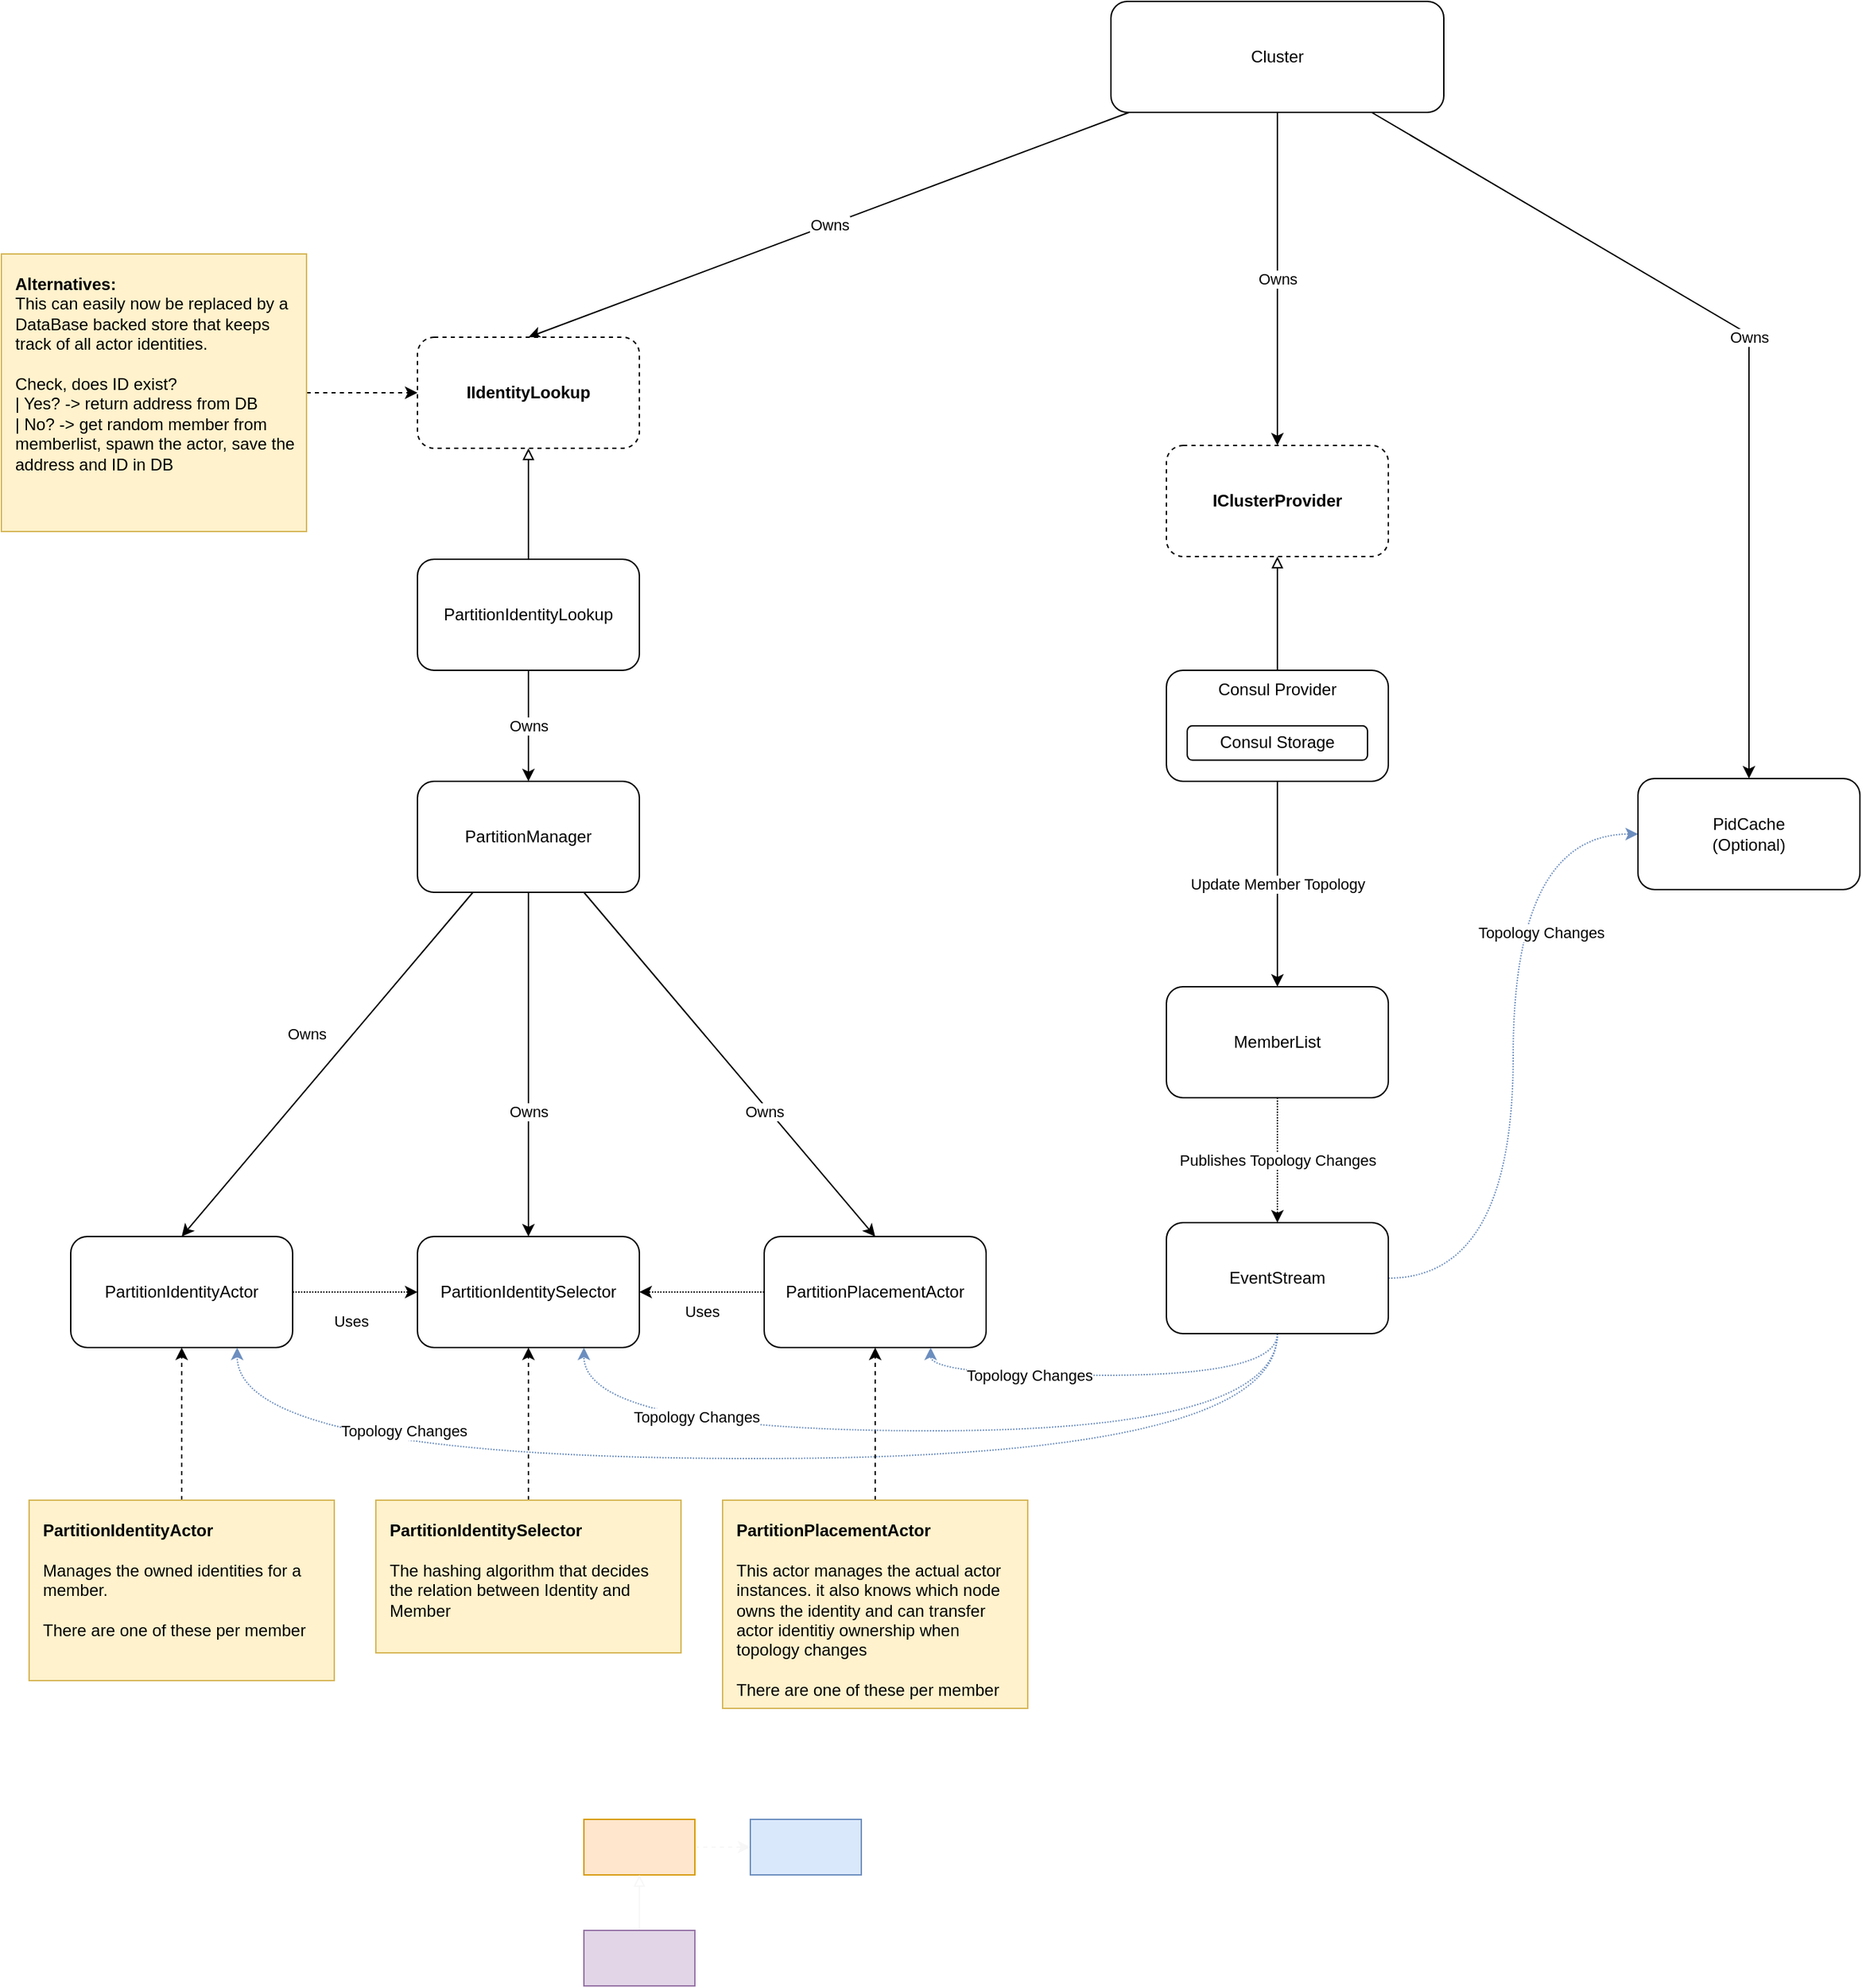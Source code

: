 <mxfile version="12.5.3" type="device" pages="2"><diagram id="WFvMp7btIZ0b-NT_tO5h" name="Sida-1"><mxGraphModel dx="3565" dy="2293" grid="1" gridSize="10" guides="1" tooltips="1" connect="1" arrows="1" fold="1" page="0" pageScale="1" pageWidth="827" pageHeight="1169" math="0" shadow="0"><root><mxCell id="0"/><mxCell id="1" parent="0"/><mxCell id="2RyqPI14Vohf5Yq6YW9K-1" value="Update Member Topology" style="edgeStyle=orthogonalEdgeStyle;rounded=0;orthogonalLoop=1;jettySize=auto;html=1;exitX=0.5;exitY=1;exitDx=0;exitDy=0;entryX=0.5;entryY=0;entryDx=0;entryDy=0;" parent="1" source="2RyqPI14Vohf5Yq6YW9K-2" target="34hTSz4FNjIjWeJ4wpEn-2" edge="1"><mxGeometry relative="1" as="geometry"/></mxCell><mxCell id="34hTSz4FNjIjWeJ4wpEn-1" value="IClusterProvider" style="rounded=1;whiteSpace=wrap;html=1;dashed=1;fontStyle=1" parent="1" vertex="1"><mxGeometry x="180" y="240" width="160" height="80" as="geometry"/></mxCell><mxCell id="2RyqPI14Vohf5Yq6YW9K-8" value="Topology Changes" style="edgeStyle=orthogonalEdgeStyle;rounded=0;orthogonalLoop=1;jettySize=auto;html=1;exitX=1;exitY=0.5;exitDx=0;exitDy=0;entryX=0;entryY=0.5;entryDx=0;entryDy=0;endArrow=classic;endFill=1;curved=1;fillColor=#dae8fc;strokeColor=#6c8ebf;dashed=1;dashPattern=1 1;" parent="1" source="NFPF70iXqPAMMK8sq8Yy-20" target="2RyqPI14Vohf5Yq6YW9K-7" edge="1"><mxGeometry x="0.358" y="-20" relative="1" as="geometry"><mxPoint as="offset"/></mxGeometry></mxCell><mxCell id="NFPF70iXqPAMMK8sq8Yy-21" value="Publishes Topology Changes" style="edgeStyle=orthogonalEdgeStyle;curved=1;rounded=0;orthogonalLoop=1;jettySize=auto;html=1;exitX=0.5;exitY=1;exitDx=0;exitDy=0;entryX=0.5;entryY=0;entryDx=0;entryDy=0;dashed=1;dashPattern=1 1;" edge="1" parent="1" source="34hTSz4FNjIjWeJ4wpEn-2" target="NFPF70iXqPAMMK8sq8Yy-20"><mxGeometry relative="1" as="geometry"/></mxCell><mxCell id="34hTSz4FNjIjWeJ4wpEn-2" value="MemberList" style="rounded=1;whiteSpace=wrap;html=1;" parent="1" vertex="1"><mxGeometry x="180" y="630" width="160" height="80" as="geometry"/></mxCell><mxCell id="2RyqPI14Vohf5Yq6YW9K-4" style="edgeStyle=orthogonalEdgeStyle;rounded=0;orthogonalLoop=1;jettySize=auto;html=1;exitX=0.5;exitY=0;exitDx=0;exitDy=0;entryX=0.5;entryY=1;entryDx=0;entryDy=0;endArrow=block;endFill=0;" parent="1" source="2RyqPI14Vohf5Yq6YW9K-2" target="34hTSz4FNjIjWeJ4wpEn-1" edge="1"><mxGeometry relative="1" as="geometry"/></mxCell><mxCell id="2RyqPI14Vohf5Yq6YW9K-7" value="PidCache&lt;br&gt;(Optional)" style="rounded=1;whiteSpace=wrap;html=1;" parent="1" vertex="1"><mxGeometry x="520" y="480" width="160" height="80" as="geometry"/></mxCell><mxCell id="2RyqPI14Vohf5Yq6YW9K-11" value="Owns" style="rounded=0;orthogonalLoop=1;jettySize=auto;html=1;exitX=0.25;exitY=1;exitDx=0;exitDy=0;entryX=0.5;entryY=0;entryDx=0;entryDy=0;endArrow=classic;endFill=1;" parent="1" source="2RyqPI14Vohf5Yq6YW9K-9" target="2RyqPI14Vohf5Yq6YW9K-10" edge="1"><mxGeometry x="-0.043" y="-26" relative="1" as="geometry"><mxPoint as="offset"/></mxGeometry></mxCell><mxCell id="NFPF70iXqPAMMK8sq8Yy-2" value="Owns" style="edgeStyle=none;rounded=0;orthogonalLoop=1;jettySize=auto;html=1;exitX=0.75;exitY=1;exitDx=0;exitDy=0;entryX=0.5;entryY=0;entryDx=0;entryDy=0;" edge="1" parent="1" source="2RyqPI14Vohf5Yq6YW9K-9" target="NFPF70iXqPAMMK8sq8Yy-1"><mxGeometry x="0.259" y="-3" relative="1" as="geometry"><mxPoint as="offset"/></mxGeometry></mxCell><mxCell id="NFPF70iXqPAMMK8sq8Yy-6" value="Owns" style="rounded=0;orthogonalLoop=1;jettySize=auto;html=1;exitX=0.5;exitY=1;exitDx=0;exitDy=0;entryX=0.5;entryY=0;entryDx=0;entryDy=0;" edge="1" parent="1" source="2RyqPI14Vohf5Yq6YW9K-9" target="NFPF70iXqPAMMK8sq8Yy-5"><mxGeometry x="0.274" relative="1" as="geometry"><mxPoint as="offset"/></mxGeometry></mxCell><mxCell id="2RyqPI14Vohf5Yq6YW9K-9" value="PartitionManager" style="rounded=1;whiteSpace=wrap;html=1;" parent="1" vertex="1"><mxGeometry x="-360" y="482" width="160" height="80" as="geometry"/></mxCell><mxCell id="NFPF70iXqPAMMK8sq8Yy-7" value="Uses" style="edgeStyle=none;rounded=0;orthogonalLoop=1;jettySize=auto;html=1;exitX=1;exitY=0.5;exitDx=0;exitDy=0;entryX=0;entryY=0.5;entryDx=0;entryDy=0;dashed=1;dashPattern=1 1;" edge="1" parent="1" source="2RyqPI14Vohf5Yq6YW9K-10" target="NFPF70iXqPAMMK8sq8Yy-5"><mxGeometry x="-0.083" y="-21" relative="1" as="geometry"><mxPoint as="offset"/></mxGeometry></mxCell><mxCell id="2RyqPI14Vohf5Yq6YW9K-10" value="PartitionIdentityActor" style="rounded=1;whiteSpace=wrap;html=1;" parent="1" vertex="1"><mxGeometry x="-610" y="810" width="160" height="80" as="geometry"/></mxCell><mxCell id="2RyqPI14Vohf5Yq6YW9K-13" value="Owns" style="rounded=0;orthogonalLoop=1;jettySize=auto;html=1;entryX=0.5;entryY=0;entryDx=0;entryDy=0;endArrow=classic;endFill=1;" parent="1" source="2RyqPI14Vohf5Yq6YW9K-12" target="34hTSz4FNjIjWeJ4wpEn-1" edge="1"><mxGeometry relative="1" as="geometry"/></mxCell><mxCell id="2RyqPI14Vohf5Yq6YW9K-16" value="Owns" style="edgeStyle=none;rounded=0;orthogonalLoop=1;jettySize=auto;html=1;entryX=0.5;entryY=0;entryDx=0;entryDy=0;endArrow=classic;endFill=1;" parent="1" source="2RyqPI14Vohf5Yq6YW9K-12" target="2RyqPI14Vohf5Yq6YW9K-15" edge="1"><mxGeometry relative="1" as="geometry"/></mxCell><mxCell id="2RyqPI14Vohf5Yq6YW9K-24" value="Owns" style="edgeStyle=none;rounded=0;orthogonalLoop=1;jettySize=auto;html=1;entryX=0.5;entryY=0;entryDx=0;entryDy=0;endArrow=classic;endFill=1;" parent="1" source="2RyqPI14Vohf5Yq6YW9K-12" target="2RyqPI14Vohf5Yq6YW9K-7" edge="1"><mxGeometry relative="1" as="geometry"><Array as="points"><mxPoint x="600" y="160"/></Array></mxGeometry></mxCell><mxCell id="2RyqPI14Vohf5Yq6YW9K-12" value="Cluster" style="rounded=1;whiteSpace=wrap;html=1;" parent="1" vertex="1"><mxGeometry x="140" y="-80" width="240" height="80" as="geometry"/></mxCell><mxCell id="2RyqPI14Vohf5Yq6YW9K-15" value="IIdentityLookup" style="rounded=1;whiteSpace=wrap;html=1;dashed=1;fontStyle=1" parent="1" vertex="1"><mxGeometry x="-360" y="162" width="160" height="80" as="geometry"/></mxCell><mxCell id="2RyqPI14Vohf5Yq6YW9K-19" value="Owns" style="edgeStyle=none;rounded=0;orthogonalLoop=1;jettySize=auto;html=1;exitX=0.5;exitY=1;exitDx=0;exitDy=0;entryX=0.5;entryY=0;entryDx=0;entryDy=0;endArrow=classic;endFill=1;" parent="1" source="2RyqPI14Vohf5Yq6YW9K-18" target="2RyqPI14Vohf5Yq6YW9K-9" edge="1"><mxGeometry relative="1" as="geometry"/></mxCell><mxCell id="2RyqPI14Vohf5Yq6YW9K-20" style="edgeStyle=none;rounded=0;orthogonalLoop=1;jettySize=auto;html=1;exitX=0.5;exitY=0;exitDx=0;exitDy=0;entryX=0.5;entryY=1;entryDx=0;entryDy=0;endArrow=block;endFill=0;" parent="1" source="2RyqPI14Vohf5Yq6YW9K-18" target="2RyqPI14Vohf5Yq6YW9K-15" edge="1"><mxGeometry relative="1" as="geometry"/></mxCell><mxCell id="2RyqPI14Vohf5Yq6YW9K-18" value="PartitionIdentityLookup" style="rounded=1;whiteSpace=wrap;html=1;" parent="1" vertex="1"><mxGeometry x="-360" y="322" width="160" height="80" as="geometry"/></mxCell><mxCell id="2RyqPI14Vohf5Yq6YW9K-30" style="edgeStyle=none;rounded=0;orthogonalLoop=1;jettySize=auto;html=1;exitX=1;exitY=0.5;exitDx=0;exitDy=0;entryX=0;entryY=0.5;entryDx=0;entryDy=0;labelBackgroundColor=none;endArrow=classic;endFill=1;strokeColor=#000000;fontColor=#000000;dashed=1;" parent="1" source="2RyqPI14Vohf5Yq6YW9K-27" target="2RyqPI14Vohf5Yq6YW9K-15" edge="1"><mxGeometry relative="1" as="geometry"/></mxCell><mxCell id="2RyqPI14Vohf5Yq6YW9K-27" value="&lt;b&gt;Alternatives:&lt;/b&gt;&lt;br&gt;This can easily now be replaced by a DataBase backed store that keeps track of all actor identities.&lt;br&gt;&lt;br&gt;Check, does ID exist?&lt;br&gt;| Yes? -&amp;gt; return address from DB&lt;br&gt;| No? -&amp;gt; get random member from memberlist, spawn the actor, save the address and ID in DB" style="rounded=0;whiteSpace=wrap;html=1;fillColor=#fff2cc;strokeColor=#d6b656;align=left;spacing=10;verticalAlign=top;" parent="1" vertex="1"><mxGeometry x="-660" y="102" width="220" height="200" as="geometry"/></mxCell><mxCell id="2RyqPI14Vohf5Yq6YW9K-31" value="" style="group" parent="1" vertex="1" connectable="0"><mxGeometry x="180" y="402" width="160" height="80" as="geometry"/></mxCell><mxCell id="2RyqPI14Vohf5Yq6YW9K-2" value="Consul Provider" style="rounded=1;whiteSpace=wrap;html=1;verticalAlign=top;" parent="2RyqPI14Vohf5Yq6YW9K-31" vertex="1"><mxGeometry width="160" height="80" as="geometry"/></mxCell><mxCell id="2RyqPI14Vohf5Yq6YW9K-5" value="Consul Storage" style="rounded=1;whiteSpace=wrap;html=1;" parent="2RyqPI14Vohf5Yq6YW9K-31" vertex="1"><mxGeometry x="15" y="40.002" width="130" height="24.762" as="geometry"/></mxCell><mxCell id="ygqvUIiqwtzbZRJ3ZaE1-3" style="edgeStyle=none;rounded=0;orthogonalLoop=1;jettySize=auto;html=1;exitX=0.5;exitY=0;exitDx=0;exitDy=0;dashed=1;labelBackgroundColor=#ffffff;endArrow=classic;endFill=1;strokeColor=#000000;fontColor=#000000;entryX=0.5;entryY=1;entryDx=0;entryDy=0;" parent="1" source="ygqvUIiqwtzbZRJ3ZaE1-2" target="2RyqPI14Vohf5Yq6YW9K-10" edge="1"><mxGeometry relative="1" as="geometry"><mxPoint x="-500" y="365" as="targetPoint"/></mxGeometry></mxCell><mxCell id="ygqvUIiqwtzbZRJ3ZaE1-2" value="&lt;b&gt;PartitionIdentityActor&lt;br&gt;&lt;/b&gt;&lt;br&gt;Manages the owned identities for a member.&lt;br&gt;&lt;br&gt;There are one of these per member" style="rounded=0;whiteSpace=wrap;html=1;fillColor=#fff2cc;strokeColor=#d6b656;align=left;spacing=10;verticalAlign=top;" parent="1" vertex="1"><mxGeometry x="-640" y="1000" width="220" height="130" as="geometry"/></mxCell><mxCell id="ygqvUIiqwtzbZRJ3ZaE1-9" style="edgeStyle=none;rounded=0;orthogonalLoop=1;jettySize=auto;html=1;exitX=1;exitY=0.5;exitDx=0;exitDy=0;entryX=0;entryY=0.5;entryDx=0;entryDy=0;dashed=1;labelBackgroundColor=#ffffff;endArrow=classic;endFill=1;strokeColor=#F7F7F7;fontColor=#000000;" parent="1" source="ygqvUIiqwtzbZRJ3ZaE1-6" target="ygqvUIiqwtzbZRJ3ZaE1-7" edge="1"><mxGeometry relative="1" as="geometry"/></mxCell><mxCell id="ygqvUIiqwtzbZRJ3ZaE1-6" value="" style="rounded=0;whiteSpace=wrap;html=1;strokeColor=#d79b00;fillColor=#ffe6cc;align=left;" parent="1" vertex="1"><mxGeometry x="-240" y="1230" width="80" height="40" as="geometry"/></mxCell><mxCell id="ygqvUIiqwtzbZRJ3ZaE1-7" value="" style="rounded=0;whiteSpace=wrap;html=1;strokeColor=#6c8ebf;fillColor=#dae8fc;align=left;" parent="1" vertex="1"><mxGeometry x="-120" y="1230" width="80" height="40" as="geometry"/></mxCell><mxCell id="ygqvUIiqwtzbZRJ3ZaE1-10" style="edgeStyle=none;rounded=0;orthogonalLoop=1;jettySize=auto;html=1;exitX=0.5;exitY=0;exitDx=0;exitDy=0;entryX=0.5;entryY=1;entryDx=0;entryDy=0;labelBackgroundColor=#ffffff;endArrow=block;endFill=0;strokeColor=#F7F7F7;fontColor=#000000;" parent="1" source="ygqvUIiqwtzbZRJ3ZaE1-8" target="ygqvUIiqwtzbZRJ3ZaE1-6" edge="1"><mxGeometry relative="1" as="geometry"/></mxCell><mxCell id="ygqvUIiqwtzbZRJ3ZaE1-8" value="" style="rounded=0;whiteSpace=wrap;html=1;strokeColor=#9673a6;fillColor=#e1d5e7;align=left;" parent="1" vertex="1"><mxGeometry x="-240" y="1310" width="80" height="40" as="geometry"/></mxCell><mxCell id="NFPF70iXqPAMMK8sq8Yy-8" value="Uses" style="edgeStyle=none;rounded=0;orthogonalLoop=1;jettySize=auto;html=1;exitX=0;exitY=0.5;exitDx=0;exitDy=0;entryX=1;entryY=0.5;entryDx=0;entryDy=0;dashed=1;dashPattern=1 1;" edge="1" parent="1" source="NFPF70iXqPAMMK8sq8Yy-1" target="NFPF70iXqPAMMK8sq8Yy-5"><mxGeometry y="14" relative="1" as="geometry"><mxPoint as="offset"/></mxGeometry></mxCell><mxCell id="NFPF70iXqPAMMK8sq8Yy-1" value="PartitionPlacementActor" style="rounded=1;whiteSpace=wrap;html=1;" vertex="1" parent="1"><mxGeometry x="-110" y="810" width="160" height="80" as="geometry"/></mxCell><mxCell id="NFPF70iXqPAMMK8sq8Yy-4" style="edgeStyle=none;rounded=0;orthogonalLoop=1;jettySize=auto;html=1;exitX=0.5;exitY=0;exitDx=0;exitDy=0;entryX=0.5;entryY=1;entryDx=0;entryDy=0;dashed=1;" edge="1" parent="1" source="NFPF70iXqPAMMK8sq8Yy-3" target="NFPF70iXqPAMMK8sq8Yy-1"><mxGeometry relative="1" as="geometry"/></mxCell><mxCell id="NFPF70iXqPAMMK8sq8Yy-3" value="&lt;b&gt;PartitionPlacementActor&lt;br&gt;&lt;/b&gt;&lt;br&gt;This actor manages the actual actor instances. it also knows which node owns the identity and can transfer actor identitiy ownership when topology changes&lt;br&gt;&lt;br&gt;There are one of these per member" style="rounded=0;whiteSpace=wrap;html=1;fillColor=#fff2cc;strokeColor=#d6b656;align=left;spacing=10;verticalAlign=top;" vertex="1" parent="1"><mxGeometry x="-140" y="1000" width="220" height="150" as="geometry"/></mxCell><mxCell id="NFPF70iXqPAMMK8sq8Yy-5" value="PartitionIdentitySelector" style="rounded=1;whiteSpace=wrap;html=1;" vertex="1" parent="1"><mxGeometry x="-360" y="810" width="160" height="80" as="geometry"/></mxCell><mxCell id="NFPF70iXqPAMMK8sq8Yy-10" style="edgeStyle=none;rounded=0;orthogonalLoop=1;jettySize=auto;html=1;exitX=0.5;exitY=0;exitDx=0;exitDy=0;entryX=0.5;entryY=1;entryDx=0;entryDy=0;dashed=1;" edge="1" parent="1" source="NFPF70iXqPAMMK8sq8Yy-9" target="NFPF70iXqPAMMK8sq8Yy-5"><mxGeometry relative="1" as="geometry"/></mxCell><mxCell id="NFPF70iXqPAMMK8sq8Yy-9" value="&lt;span style=&quot;text-align: center&quot;&gt;&lt;b&gt;PartitionIdentitySelector&lt;/b&gt;&lt;/span&gt;&lt;b&gt;&lt;br&gt;&lt;/b&gt;&lt;br&gt;The hashing algorithm that decides the relation between Identity and Member" style="rounded=0;whiteSpace=wrap;html=1;fillColor=#fff2cc;strokeColor=#d6b656;align=left;spacing=10;verticalAlign=top;" vertex="1" parent="1"><mxGeometry x="-390" y="1000" width="220" height="110" as="geometry"/></mxCell><mxCell id="NFPF70iXqPAMMK8sq8Yy-16" value="Topology Changes" style="rounded=0;orthogonalLoop=1;jettySize=auto;html=1;exitX=0.5;exitY=1;exitDx=0;exitDy=0;entryX=0.75;entryY=1;entryDx=0;entryDy=0;endArrow=classic;endFill=1;edgeStyle=orthogonalEdgeStyle;curved=1;fillColor=#dae8fc;strokeColor=#6c8ebf;dashed=1;dashPattern=1 1;" edge="1" parent="1" source="NFPF70iXqPAMMK8sq8Yy-20" target="NFPF70iXqPAMMK8sq8Yy-1"><mxGeometry x="0.398" relative="1" as="geometry"><mxPoint x="350" y="532" as="sourcePoint"/><mxPoint x="530" y="530" as="targetPoint"/><mxPoint as="offset"/></mxGeometry></mxCell><mxCell id="NFPF70iXqPAMMK8sq8Yy-17" value="Topology Changes" style="rounded=0;orthogonalLoop=1;jettySize=auto;html=1;exitX=0.5;exitY=1;exitDx=0;exitDy=0;entryX=0.75;entryY=1;entryDx=0;entryDy=0;endArrow=classic;endFill=1;edgeStyle=orthogonalEdgeStyle;curved=1;fillColor=#dae8fc;strokeColor=#6c8ebf;dashed=1;dashPattern=1 1;" edge="1" parent="1" source="NFPF70iXqPAMMK8sq8Yy-20" target="NFPF70iXqPAMMK8sq8Yy-5"><mxGeometry x="0.554" y="-10" relative="1" as="geometry"><mxPoint x="190" y="552" as="sourcePoint"/><mxPoint x="36" y="819.04" as="targetPoint"/><mxPoint as="offset"/><Array as="points"><mxPoint x="260" y="950"/><mxPoint x="-240" y="950"/></Array></mxGeometry></mxCell><mxCell id="NFPF70iXqPAMMK8sq8Yy-19" value="Topology Changes" style="rounded=0;orthogonalLoop=1;jettySize=auto;html=1;exitX=0.5;exitY=1;exitDx=0;exitDy=0;entryX=0.75;entryY=1;entryDx=0;entryDy=0;endArrow=classic;endFill=1;edgeStyle=orthogonalEdgeStyle;curved=1;fillColor=#dae8fc;strokeColor=#6c8ebf;dashed=1;dashPattern=1 1;" edge="1" parent="1" source="NFPF70iXqPAMMK8sq8Yy-20" target="2RyqPI14Vohf5Yq6YW9K-10"><mxGeometry x="0.565" y="-20" relative="1" as="geometry"><mxPoint x="190" y="532" as="sourcePoint"/><mxPoint x="-230" y="820" as="targetPoint"/><mxPoint as="offset"/><Array as="points"><mxPoint x="260" y="970"/><mxPoint x="-490" y="970"/></Array></mxGeometry></mxCell><mxCell id="NFPF70iXqPAMMK8sq8Yy-20" value="EventStream" style="rounded=1;whiteSpace=wrap;html=1;" vertex="1" parent="1"><mxGeometry x="180" y="800" width="160" height="80" as="geometry"/></mxCell></root></mxGraphModel></diagram><diagram id="JHREhL_XiQ6nAfY-3SJM" name="Sida-2"><mxGraphModel dx="1301" dy="891" grid="1" gridSize="10" guides="1" tooltips="1" connect="1" arrows="1" fold="1" page="1" pageScale="1" pageWidth="827" pageHeight="1169" math="0" shadow="0"><root><mxCell id="YdWo_CgDMyIYn7CC9BJ6-0"/><mxCell id="YdWo_CgDMyIYn7CC9BJ6-1" parent="YdWo_CgDMyIYn7CC9BJ6-0"/><mxCell id="2Sd9IEGTIzR6kncfOj3j-5" value="Member 2" style="rounded=0;whiteSpace=wrap;html=1;verticalAlign=top;fontStyle=1" vertex="1" parent="YdWo_CgDMyIYn7CC9BJ6-1"><mxGeometry x="400" y="320" width="200" height="450" as="geometry"/></mxCell><mxCell id="2Sd9IEGTIzR6kncfOj3j-6" value="PartitionIdentityActor" style="rounded=0;whiteSpace=wrap;html=1;verticalAlign=top;" vertex="1" parent="YdWo_CgDMyIYn7CC9BJ6-1"><mxGeometry x="420" y="360" width="160" height="170" as="geometry"/></mxCell><mxCell id="2Sd9IEGTIzR6kncfOj3j-7" value="PartitionPlacementActor" style="rounded=0;whiteSpace=wrap;html=1;verticalAlign=top;" vertex="1" parent="YdWo_CgDMyIYn7CC9BJ6-1"><mxGeometry x="420" y="554" width="160" height="196" as="geometry"/></mxCell><mxCell id="2Sd9IEGTIzR6kncfOj3j-9" value="Member 3" style="rounded=0;whiteSpace=wrap;html=1;verticalAlign=top;fontStyle=1" vertex="1" parent="YdWo_CgDMyIYn7CC9BJ6-1"><mxGeometry x="640" y="320" width="200" height="450" as="geometry"/></mxCell><mxCell id="2Sd9IEGTIzR6kncfOj3j-10" value="PartitionIdentityActor" style="rounded=0;whiteSpace=wrap;html=1;verticalAlign=top;" vertex="1" parent="YdWo_CgDMyIYn7CC9BJ6-1"><mxGeometry x="660" y="360" width="160" height="170" as="geometry"/></mxCell><mxCell id="2Sd9IEGTIzR6kncfOj3j-11" value="PartitionPlacementActor" style="rounded=0;whiteSpace=wrap;html=1;verticalAlign=top;" vertex="1" parent="YdWo_CgDMyIYn7CC9BJ6-1"><mxGeometry x="660" y="554" width="160" height="196" as="geometry"/></mxCell><mxCell id="2Sd9IEGTIzR6kncfOj3j-0" value="Member 1" style="rounded=0;whiteSpace=wrap;html=1;verticalAlign=top;fontStyle=1" vertex="1" parent="YdWo_CgDMyIYn7CC9BJ6-1"><mxGeometry x="160" y="320" width="200" height="450" as="geometry"/></mxCell><mxCell id="efIGFya5DN-QNWJSJOuT-6" value="On Member2" style="edgeStyle=none;rounded=0;orthogonalLoop=1;jettySize=auto;html=1;exitX=0.75;exitY=0;exitDx=0;exitDy=0;entryX=0.149;entryY=1.033;entryDx=0;entryDy=0;entryPerimeter=0;" edge="1" parent="YdWo_CgDMyIYn7CC9BJ6-1" source="2Sd9IEGTIzR6kncfOj3j-1" target="efIGFya5DN-QNWJSJOuT-2"><mxGeometry relative="1" as="geometry"/></mxCell><mxCell id="2Sd9IEGTIzR6kncfOj3j-1" value="PartitionIdentityActor" style="rounded=0;whiteSpace=wrap;html=1;verticalAlign=top;" vertex="1" parent="YdWo_CgDMyIYn7CC9BJ6-1"><mxGeometry x="180" y="360" width="160" height="170" as="geometry"/></mxCell><mxCell id="2Sd9IEGTIzR6kncfOj3j-2" value="PartitionPlacementActor" style="rounded=0;whiteSpace=wrap;html=1;verticalAlign=top;" vertex="1" parent="YdWo_CgDMyIYn7CC9BJ6-1"><mxGeometry x="180" y="554" width="160" height="196" as="geometry"/></mxCell><mxCell id="2Sd9IEGTIzR6kncfOj3j-12" value="Member 4" style="rounded=0;whiteSpace=wrap;html=1;verticalAlign=top;fontStyle=1" vertex="1" parent="YdWo_CgDMyIYn7CC9BJ6-1"><mxGeometry x="880" y="320" width="200" height="450" as="geometry"/></mxCell><mxCell id="2Sd9IEGTIzR6kncfOj3j-13" value="PartitionIdentityActor" style="rounded=0;whiteSpace=wrap;html=1;verticalAlign=top;" vertex="1" parent="YdWo_CgDMyIYn7CC9BJ6-1"><mxGeometry x="900" y="360" width="160" height="170" as="geometry"/></mxCell><mxCell id="2Sd9IEGTIzR6kncfOj3j-14" value="PartitionPlacementActor" style="rounded=0;whiteSpace=wrap;html=1;verticalAlign=top;" vertex="1" parent="YdWo_CgDMyIYn7CC9BJ6-1"><mxGeometry x="900" y="554" width="160" height="196" as="geometry"/></mxCell><mxCell id="2Sd9IEGTIzR6kncfOj3j-17" value="PID" style="rounded=0;orthogonalLoop=1;jettySize=auto;html=1;exitX=1;exitY=0.5;exitDx=0;exitDy=0;entryX=0;entryY=0.5;entryDx=0;entryDy=0;" edge="1" parent="YdWo_CgDMyIYn7CC9BJ6-1" source="2Sd9IEGTIzR6kncfOj3j-15" target="2Sd9IEGTIzR6kncfOj3j-16"><mxGeometry relative="1" as="geometry"/></mxCell><mxCell id="2Sd9IEGTIzR6kncfOj3j-15" value="ID: MyActor" style="rounded=1;whiteSpace=wrap;html=1;" vertex="1" parent="YdWo_CgDMyIYn7CC9BJ6-1"><mxGeometry x="200" y="390" width="120" height="30" as="geometry"/></mxCell><mxCell id="2Sd9IEGTIzR6kncfOj3j-16" value="Actor: MyActor" style="rounded=1;whiteSpace=wrap;html=1;" vertex="1" parent="YdWo_CgDMyIYn7CC9BJ6-1"><mxGeometry x="440" y="590" width="120" height="30" as="geometry"/></mxCell><mxCell id="2Sd9IEGTIzR6kncfOj3j-20" style="edgeStyle=none;rounded=0;orthogonalLoop=1;jettySize=auto;html=1;exitX=0;exitY=0.5;exitDx=0;exitDy=0;entryX=1;entryY=0.5;entryDx=0;entryDy=0;" edge="1" parent="YdWo_CgDMyIYn7CC9BJ6-1" source="2Sd9IEGTIzR6kncfOj3j-18" target="2Sd9IEGTIzR6kncfOj3j-19"><mxGeometry relative="1" as="geometry"/></mxCell><mxCell id="2Sd9IEGTIzR6kncfOj3j-18" value="ID: AnotherActor" style="rounded=1;whiteSpace=wrap;html=1;" vertex="1" parent="YdWo_CgDMyIYn7CC9BJ6-1"><mxGeometry x="920" y="390" width="120" height="30" as="geometry"/></mxCell><mxCell id="2Sd9IEGTIzR6kncfOj3j-19" value="Actor: MyActor" style="rounded=1;whiteSpace=wrap;html=1;" vertex="1" parent="YdWo_CgDMyIYn7CC9BJ6-1"><mxGeometry x="680" y="590" width="120" height="30" as="geometry"/></mxCell><mxCell id="efIGFya5DN-QNWJSJOuT-1" style="edgeStyle=none;rounded=0;orthogonalLoop=1;jettySize=auto;html=1;exitX=0.5;exitY=0;exitDx=0;exitDy=0;entryX=0.5;entryY=1;entryDx=0;entryDy=0;" edge="1" parent="YdWo_CgDMyIYn7CC9BJ6-1" source="efIGFya5DN-QNWJSJOuT-0" target="2Sd9IEGTIzR6kncfOj3j-7"><mxGeometry relative="1" as="geometry"/></mxCell><mxCell id="efIGFya5DN-QNWJSJOuT-0" value="&lt;b&gt;PartitionPlacementActor&lt;br&gt;&lt;/b&gt;&lt;br&gt;If Member1 leaves the cluster.&lt;br&gt;We get notified of this, and ask another node to takeover ownership of these actors&lt;br&gt;&lt;br&gt;This way, we do not need to reboot actors on topology changes" style="rounded=0;whiteSpace=wrap;html=1;fillColor=#fff2cc;strokeColor=#d6b656;align=left;spacing=10;verticalAlign=top;" vertex="1" parent="YdWo_CgDMyIYn7CC9BJ6-1"><mxGeometry x="390" y="820" width="220" height="180" as="geometry"/></mxCell><mxCell id="efIGFya5DN-QNWJSJOuT-3" value="Where is MyActor located?" style="edgeStyle=none;rounded=0;orthogonalLoop=1;jettySize=auto;html=1;entryX=0.5;entryY=0;entryDx=0;entryDy=0;" edge="1" parent="YdWo_CgDMyIYn7CC9BJ6-1" target="2Sd9IEGTIzR6kncfOj3j-1"><mxGeometry x="0.029" y="-76" relative="1" as="geometry"><mxPoint x="270" y="140" as="sourcePoint"/><mxPoint as="offset"/></mxGeometry></mxCell><mxCell id="efIGFya5DN-QNWJSJOuT-4" value="Communicate with" style="edgeStyle=none;rounded=0;orthogonalLoop=1;jettySize=auto;html=1;exitX=0.5;exitY=1;exitDx=0;exitDy=0;entryX=0.5;entryY=0;entryDx=0;entryDy=0;" edge="1" parent="YdWo_CgDMyIYn7CC9BJ6-1" source="efIGFya5DN-QNWJSJOuT-2" target="2Sd9IEGTIzR6kncfOj3j-16"><mxGeometry x="-0.663" y="47" relative="1" as="geometry"><mxPoint as="offset"/></mxGeometry></mxCell><mxCell id="efIGFya5DN-QNWJSJOuT-2" value="Cluster.GetAsync(&quot;MyActor&quot;,&quot;SomeKind&quot;)" style="rounded=0;whiteSpace=wrap;html=1;" vertex="1" parent="YdWo_CgDMyIYn7CC9BJ6-1"><mxGeometry x="220" y="80" width="630" height="60" as="geometry"/></mxCell></root></mxGraphModel></diagram></mxfile>